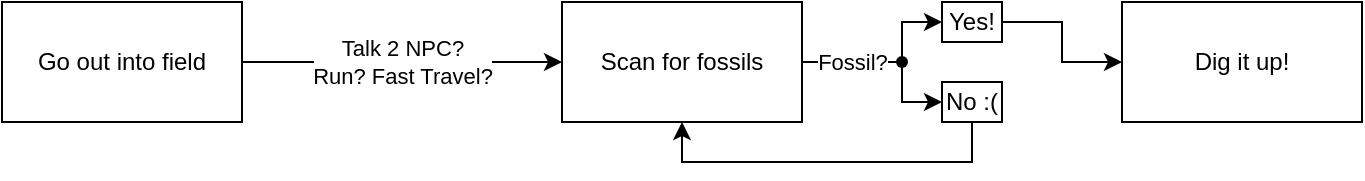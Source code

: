 <mxfile version="24.2.5" type="github">
  <diagram name="Page-1" id="OFaEZ9poYRicQEzESDCu">
    <mxGraphModel dx="989" dy="543" grid="1" gridSize="10" guides="1" tooltips="1" connect="1" arrows="1" fold="1" page="1" pageScale="1" pageWidth="850" pageHeight="1100" math="0" shadow="0">
      <root>
        <mxCell id="0" />
        <mxCell id="1" parent="0" />
        <mxCell id="rt6s8vXBhz8g_WbsE8dS-5" value="Talk 2 NPC?&lt;div&gt;Run? Fast Travel?&lt;/div&gt;" style="edgeStyle=orthogonalEdgeStyle;rounded=0;orthogonalLoop=1;jettySize=auto;html=1;entryX=0;entryY=0.5;entryDx=0;entryDy=0;" edge="1" parent="1" source="rt6s8vXBhz8g_WbsE8dS-1" target="rt6s8vXBhz8g_WbsE8dS-3">
          <mxGeometry relative="1" as="geometry" />
        </mxCell>
        <mxCell id="rt6s8vXBhz8g_WbsE8dS-1" value="Go out into field" style="rounded=0;whiteSpace=wrap;html=1;" vertex="1" parent="1">
          <mxGeometry x="80" y="20" width="120" height="60" as="geometry" />
        </mxCell>
        <mxCell id="rt6s8vXBhz8g_WbsE8dS-3" value="Scan for fossils" style="rounded=0;whiteSpace=wrap;html=1;" vertex="1" parent="1">
          <mxGeometry x="360" y="20" width="120" height="60" as="geometry" />
        </mxCell>
        <mxCell id="rt6s8vXBhz8g_WbsE8dS-13" style="edgeStyle=orthogonalEdgeStyle;rounded=0;orthogonalLoop=1;jettySize=auto;html=1;endArrow=none;endFill=0;startArrow=classic;startFill=1;" edge="1" parent="1" source="rt6s8vXBhz8g_WbsE8dS-7" target="rt6s8vXBhz8g_WbsE8dS-11">
          <mxGeometry relative="1" as="geometry">
            <Array as="points">
              <mxPoint x="530" y="30" />
            </Array>
          </mxGeometry>
        </mxCell>
        <mxCell id="rt6s8vXBhz8g_WbsE8dS-18" style="edgeStyle=orthogonalEdgeStyle;rounded=0;orthogonalLoop=1;jettySize=auto;html=1;entryX=0;entryY=0.5;entryDx=0;entryDy=0;" edge="1" parent="1" source="rt6s8vXBhz8g_WbsE8dS-7" target="rt6s8vXBhz8g_WbsE8dS-17">
          <mxGeometry relative="1" as="geometry" />
        </mxCell>
        <mxCell id="rt6s8vXBhz8g_WbsE8dS-7" value="Yes!" style="rounded=0;whiteSpace=wrap;html=1;" vertex="1" parent="1">
          <mxGeometry x="550" y="20" width="30" height="20" as="geometry" />
        </mxCell>
        <mxCell id="rt6s8vXBhz8g_WbsE8dS-12" style="edgeStyle=orthogonalEdgeStyle;rounded=0;orthogonalLoop=1;jettySize=auto;html=1;startArrow=classic;startFill=1;endArrow=none;endFill=0;" edge="1" parent="1" source="rt6s8vXBhz8g_WbsE8dS-8" target="rt6s8vXBhz8g_WbsE8dS-11">
          <mxGeometry relative="1" as="geometry">
            <Array as="points">
              <mxPoint x="530" y="70" />
            </Array>
          </mxGeometry>
        </mxCell>
        <mxCell id="rt6s8vXBhz8g_WbsE8dS-15" style="edgeStyle=orthogonalEdgeStyle;rounded=0;orthogonalLoop=1;jettySize=auto;html=1;entryX=0.5;entryY=1;entryDx=0;entryDy=0;" edge="1" parent="1" source="rt6s8vXBhz8g_WbsE8dS-8" target="rt6s8vXBhz8g_WbsE8dS-3">
          <mxGeometry relative="1" as="geometry">
            <mxPoint x="565" y="120" as="targetPoint" />
            <Array as="points">
              <mxPoint x="565" y="100" />
              <mxPoint x="420" y="100" />
            </Array>
          </mxGeometry>
        </mxCell>
        <mxCell id="rt6s8vXBhz8g_WbsE8dS-8" value="No :(" style="rounded=0;whiteSpace=wrap;html=1;" vertex="1" parent="1">
          <mxGeometry x="550" y="60" width="30" height="20" as="geometry" />
        </mxCell>
        <mxCell id="rt6s8vXBhz8g_WbsE8dS-14" value="Fossil?" style="edgeStyle=orthogonalEdgeStyle;rounded=0;orthogonalLoop=1;jettySize=auto;html=1;entryX=1;entryY=0.5;entryDx=0;entryDy=0;startArrow=none;startFill=0;endArrow=none;endFill=0;" edge="1" parent="1" source="rt6s8vXBhz8g_WbsE8dS-11" target="rt6s8vXBhz8g_WbsE8dS-3">
          <mxGeometry relative="1" as="geometry">
            <mxPoint as="offset" />
          </mxGeometry>
        </mxCell>
        <mxCell id="rt6s8vXBhz8g_WbsE8dS-11" value="" style="shape=waypoint;sketch=0;fillStyle=solid;size=6;pointerEvents=1;points=[];fillColor=none;resizable=0;rotatable=0;perimeter=centerPerimeter;snapToPoint=1;" vertex="1" parent="1">
          <mxGeometry x="520" y="40" width="20" height="20" as="geometry" />
        </mxCell>
        <mxCell id="rt6s8vXBhz8g_WbsE8dS-17" value="Dig it up!" style="rounded=0;whiteSpace=wrap;html=1;" vertex="1" parent="1">
          <mxGeometry x="640" y="20" width="120" height="60" as="geometry" />
        </mxCell>
      </root>
    </mxGraphModel>
  </diagram>
</mxfile>
